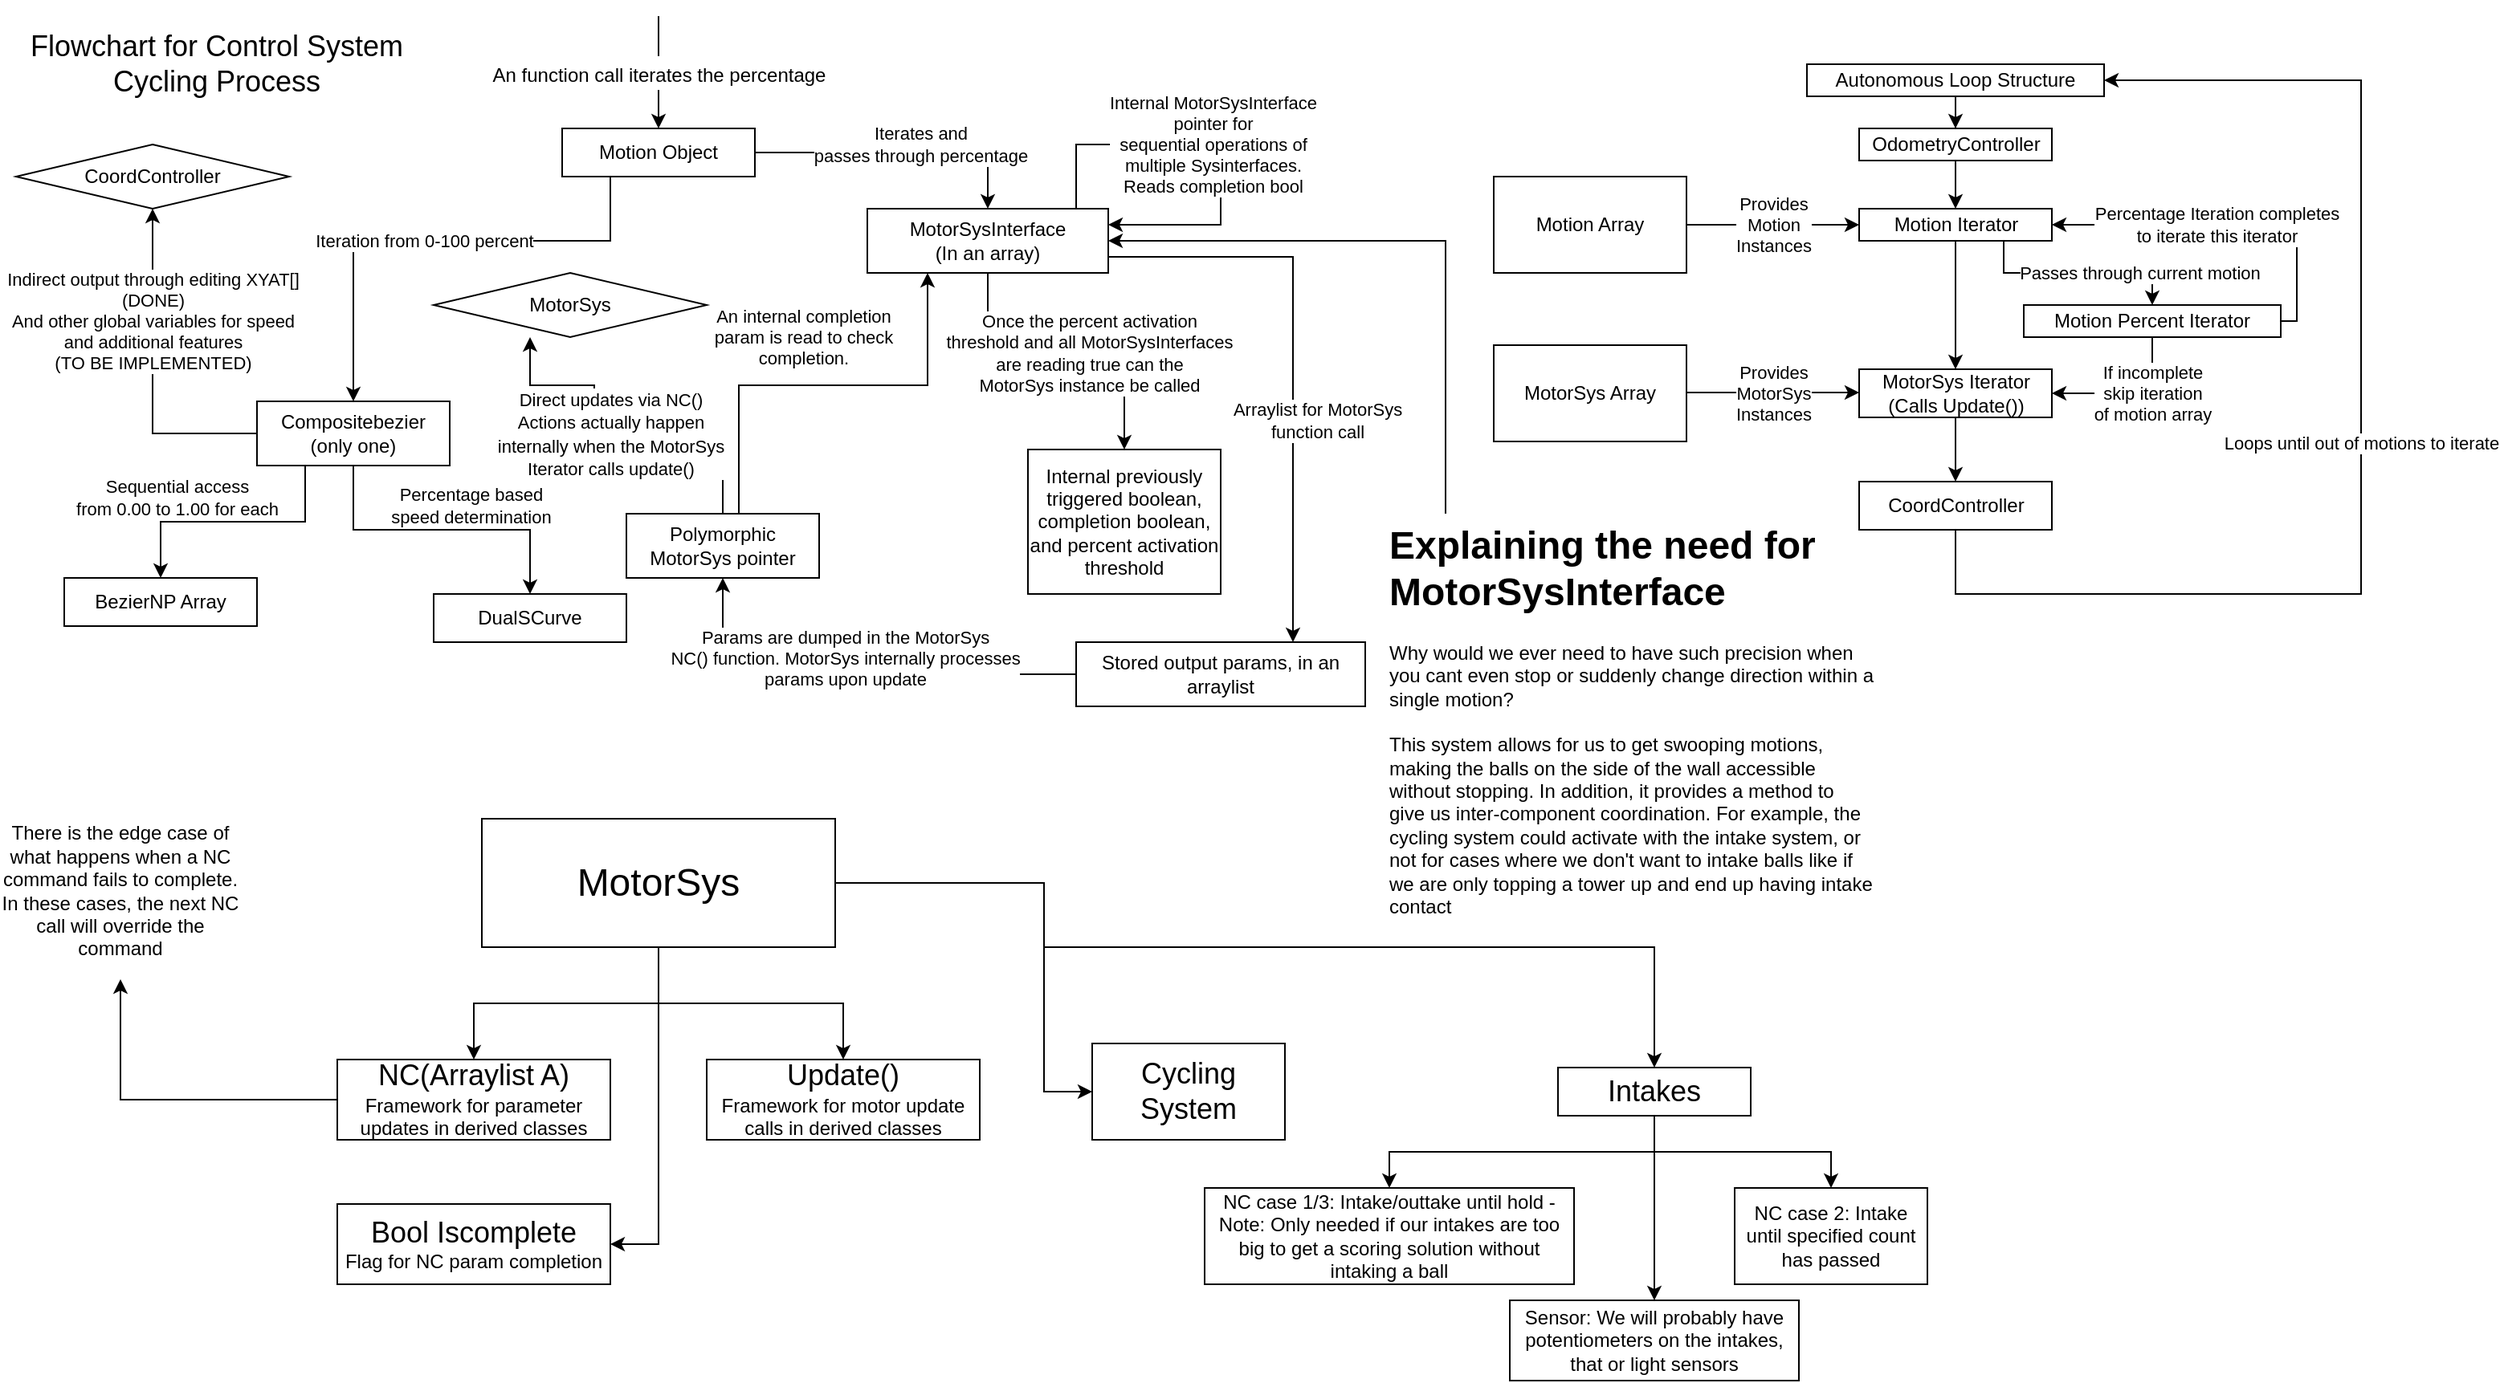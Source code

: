 <mxfile version="13.6.6" type="github">
  <diagram id="8H9E2ptjqNLhqbZR2ry7" name="Page-1">
    <mxGraphModel dx="1422" dy="791" grid="1" gridSize="10" guides="1" tooltips="1" connect="1" arrows="1" fold="1" page="1" pageScale="1" pageWidth="850" pageHeight="1100" math="0" shadow="0">
      <root>
        <mxCell id="0" />
        <mxCell id="1" parent="0" />
        <mxCell id="oS58zShL6NZHC2Msg9gu-13" value="" style="edgeStyle=orthogonalEdgeStyle;rounded=0;orthogonalLoop=1;jettySize=auto;html=1;entryX=0.5;entryY=0;entryDx=0;entryDy=0;exitX=0.5;exitY=1;exitDx=0;exitDy=0;" edge="1" parent="1" source="oS58zShL6NZHC2Msg9gu-1" target="oS58zShL6NZHC2Msg9gu-4">
          <mxGeometry relative="1" as="geometry">
            <Array as="points">
              <mxPoint x="410" y="140" />
              <mxPoint x="410" y="180" />
              <mxPoint x="250" y="180" />
            </Array>
          </mxGeometry>
        </mxCell>
        <mxCell id="oS58zShL6NZHC2Msg9gu-14" value="&lt;div&gt;Iteration from 0-100 percent&lt;/div&gt;" style="edgeLabel;html=1;align=center;verticalAlign=middle;resizable=0;points=[];" vertex="1" connectable="0" parent="oS58zShL6NZHC2Msg9gu-13">
          <mxGeometry x="-0.112" y="3" relative="1" as="geometry">
            <mxPoint x="-40" y="-3" as="offset" />
          </mxGeometry>
        </mxCell>
        <mxCell id="oS58zShL6NZHC2Msg9gu-27" style="edgeStyle=orthogonalEdgeStyle;rounded=0;orthogonalLoop=1;jettySize=auto;html=1;entryX=0.5;entryY=0;entryDx=0;entryDy=0;" edge="1" parent="1" source="oS58zShL6NZHC2Msg9gu-1" target="oS58zShL6NZHC2Msg9gu-23">
          <mxGeometry relative="1" as="geometry" />
        </mxCell>
        <mxCell id="oS58zShL6NZHC2Msg9gu-28" value="&lt;div&gt;Iterates and &lt;br&gt;passes through percentage&lt;/div&gt;" style="edgeLabel;html=1;align=center;verticalAlign=middle;resizable=0;points=[];" vertex="1" connectable="0" parent="oS58zShL6NZHC2Msg9gu-27">
          <mxGeometry x="-0.283" y="2" relative="1" as="geometry">
            <mxPoint x="38" y="-3" as="offset" />
          </mxGeometry>
        </mxCell>
        <mxCell id="oS58zShL6NZHC2Msg9gu-1" value="&lt;div&gt;Motion Object&lt;/div&gt;" style="rounded=0;whiteSpace=wrap;html=1;" vertex="1" parent="1">
          <mxGeometry x="380" y="110" width="120" height="30" as="geometry" />
        </mxCell>
        <mxCell id="oS58zShL6NZHC2Msg9gu-2" value="&lt;font style=&quot;font-size: 18px&quot;&gt;Flowchart for Control System Cycling Process&lt;br&gt;&lt;/font&gt;" style="text;html=1;strokeColor=none;fillColor=none;align=center;verticalAlign=middle;whiteSpace=wrap;rounded=0;" vertex="1" parent="1">
          <mxGeometry x="40" y="30" width="250" height="80" as="geometry" />
        </mxCell>
        <mxCell id="oS58zShL6NZHC2Msg9gu-9" value="&lt;div&gt;Sequential access&lt;br&gt;from 0.00 to 1.00 for each&lt;/div&gt;" style="edgeStyle=orthogonalEdgeStyle;rounded=0;orthogonalLoop=1;jettySize=auto;html=1;exitX=0.5;exitY=1;exitDx=0;exitDy=0;entryX=0.5;entryY=0;entryDx=0;entryDy=0;" edge="1" parent="1" source="oS58zShL6NZHC2Msg9gu-4" target="oS58zShL6NZHC2Msg9gu-10">
          <mxGeometry x="0.526" y="-15" relative="1" as="geometry">
            <mxPoint x="160" y="380" as="targetPoint" />
            <Array as="points">
              <mxPoint x="220" y="320" />
              <mxPoint x="220" y="355" />
              <mxPoint x="130" y="355" />
            </Array>
            <mxPoint as="offset" />
          </mxGeometry>
        </mxCell>
        <mxCell id="oS58zShL6NZHC2Msg9gu-21" value="Percentage based&lt;br&gt;speed determination" style="edgeStyle=orthogonalEdgeStyle;rounded=0;orthogonalLoop=1;jettySize=auto;html=1;entryX=0.5;entryY=0;entryDx=0;entryDy=0;" edge="1" parent="1" source="oS58zShL6NZHC2Msg9gu-4" target="oS58zShL6NZHC2Msg9gu-19">
          <mxGeometry x="0.188" y="15" relative="1" as="geometry">
            <mxPoint as="offset" />
          </mxGeometry>
        </mxCell>
        <mxCell id="oS58zShL6NZHC2Msg9gu-25" value="Indirect output through editing XYAT[]&lt;br&gt;(DONE)&lt;br&gt;And other global variables for speed&lt;br&gt;and additional features&lt;br&gt;(TO BE IMPLEMENTED)" style="edgeStyle=orthogonalEdgeStyle;rounded=0;orthogonalLoop=1;jettySize=auto;html=1;exitX=0;exitY=0.5;exitDx=0;exitDy=0;entryX=0.5;entryY=1;entryDx=0;entryDy=0;" edge="1" parent="1" source="oS58zShL6NZHC2Msg9gu-4" target="oS58zShL6NZHC2Msg9gu-24">
          <mxGeometry x="0.317" relative="1" as="geometry">
            <mxPoint x="115" y="220" as="targetPoint" />
            <mxPoint as="offset" />
          </mxGeometry>
        </mxCell>
        <mxCell id="oS58zShL6NZHC2Msg9gu-4" value="&lt;div&gt;Compositebezier&lt;/div&gt;&lt;div&gt;(only one)&lt;br&gt;&lt;/div&gt;" style="rounded=0;whiteSpace=wrap;html=1;" vertex="1" parent="1">
          <mxGeometry x="190" y="280" width="120" height="40" as="geometry" />
        </mxCell>
        <mxCell id="oS58zShL6NZHC2Msg9gu-10" value="BezierNP Array" style="rounded=0;whiteSpace=wrap;html=1;" vertex="1" parent="1">
          <mxGeometry x="70" y="390" width="120" height="30" as="geometry" />
        </mxCell>
        <mxCell id="oS58zShL6NZHC2Msg9gu-19" value="&lt;div&gt;DualSCurve&lt;/div&gt;" style="rounded=0;whiteSpace=wrap;html=1;" vertex="1" parent="1">
          <mxGeometry x="300" y="400" width="120" height="30" as="geometry" />
        </mxCell>
        <mxCell id="oS58zShL6NZHC2Msg9gu-35" value="&lt;div&gt;An internal completion&lt;/div&gt;&lt;div&gt;param is read to check&lt;br&gt;completion. &lt;br&gt;&lt;/div&gt;" style="edgeStyle=orthogonalEdgeStyle;rounded=0;orthogonalLoop=1;jettySize=auto;html=1;entryX=0.25;entryY=1;entryDx=0;entryDy=0;" edge="1" parent="1" source="oS58zShL6NZHC2Msg9gu-30" target="oS58zShL6NZHC2Msg9gu-23">
          <mxGeometry x="-0.402" y="-50" relative="1" as="geometry">
            <Array as="points">
              <mxPoint x="490" y="270" />
              <mxPoint x="608" y="270" />
            </Array>
            <mxPoint x="40" y="-80" as="offset" />
          </mxGeometry>
        </mxCell>
        <mxCell id="oS58zShL6NZHC2Msg9gu-37" value="&lt;div&gt;Arraylist for MotorSys&lt;/div&gt;&lt;div&gt;function call&lt;/div&gt;" style="edgeStyle=orthogonalEdgeStyle;rounded=0;orthogonalLoop=1;jettySize=auto;html=1;entryX=0.75;entryY=0;entryDx=0;entryDy=0;exitX=1;exitY=0.75;exitDx=0;exitDy=0;" edge="1" parent="1" source="oS58zShL6NZHC2Msg9gu-23" target="oS58zShL6NZHC2Msg9gu-36">
          <mxGeometry x="0.222" y="15" relative="1" as="geometry">
            <mxPoint x="740" y="280" as="targetPoint" />
            <Array as="points">
              <mxPoint x="835" y="190" />
            </Array>
            <mxPoint as="offset" />
          </mxGeometry>
        </mxCell>
        <mxCell id="oS58zShL6NZHC2Msg9gu-46" value="&lt;div&gt;Once the percent activation&lt;/div&gt;&lt;div&gt; threshold and all MotorSysInterfaces&lt;/div&gt;&lt;div&gt;are reading true can the&lt;br&gt; MotorSys instance be called&lt;br&gt;&lt;/div&gt;" style="edgeStyle=orthogonalEdgeStyle;rounded=0;orthogonalLoop=1;jettySize=auto;html=1;entryX=0.5;entryY=0;entryDx=0;entryDy=0;" edge="1" parent="1" source="oS58zShL6NZHC2Msg9gu-23" target="oS58zShL6NZHC2Msg9gu-45">
          <mxGeometry x="0.209" y="5" relative="1" as="geometry">
            <mxPoint as="offset" />
          </mxGeometry>
        </mxCell>
        <mxCell id="oS58zShL6NZHC2Msg9gu-23" value="&lt;div&gt;MotorSysInterface&lt;br&gt;&lt;/div&gt;(In an array)" style="rounded=0;whiteSpace=wrap;html=1;" vertex="1" parent="1">
          <mxGeometry x="570" y="160" width="150" height="40" as="geometry" />
        </mxCell>
        <mxCell id="oS58zShL6NZHC2Msg9gu-24" value="CoordController" style="rhombus;whiteSpace=wrap;html=1;" vertex="1" parent="1">
          <mxGeometry x="40" y="120" width="170" height="40" as="geometry" />
        </mxCell>
        <mxCell id="oS58zShL6NZHC2Msg9gu-87" value="&lt;font style=&quot;font-size: 11px&quot;&gt;Direct updates via NC()&lt;br&gt;Actions actually happen&lt;br&gt;internally when the MotorSys&lt;br&gt;Iterator calls update()&lt;br&gt;&lt;/font&gt;" style="edgeStyle=orthogonalEdgeStyle;rounded=0;orthogonalLoop=1;jettySize=auto;html=1;fontSize=12;" edge="1" parent="1" source="oS58zShL6NZHC2Msg9gu-30">
          <mxGeometry x="0.13" y="-10" relative="1" as="geometry">
            <mxPoint x="360" y="240" as="targetPoint" />
            <Array as="points">
              <mxPoint x="400" y="320" />
              <mxPoint x="400" y="270" />
              <mxPoint x="360" y="270" />
            </Array>
            <mxPoint as="offset" />
          </mxGeometry>
        </mxCell>
        <mxCell id="oS58zShL6NZHC2Msg9gu-30" value="Polymorphic MotorSys pointer" style="rounded=0;whiteSpace=wrap;html=1;" vertex="1" parent="1">
          <mxGeometry x="420" y="350" width="120" height="40" as="geometry" />
        </mxCell>
        <mxCell id="oS58zShL6NZHC2Msg9gu-49" value="&lt;div&gt;Params are dumped in the MotorSys&lt;/div&gt;&lt;div&gt;NC() function. MotorSys internally processes&lt;br&gt;params upon update&lt;br&gt;&lt;/div&gt;" style="edgeStyle=orthogonalEdgeStyle;rounded=0;orthogonalLoop=1;jettySize=auto;html=1;entryX=0.5;entryY=1;entryDx=0;entryDy=0;" edge="1" parent="1" source="oS58zShL6NZHC2Msg9gu-36" target="oS58zShL6NZHC2Msg9gu-30">
          <mxGeometry x="0.032" y="-10" relative="1" as="geometry">
            <mxPoint as="offset" />
          </mxGeometry>
        </mxCell>
        <mxCell id="oS58zShL6NZHC2Msg9gu-36" value="Stored output params, in an arraylist" style="rounded=0;whiteSpace=wrap;html=1;" vertex="1" parent="1">
          <mxGeometry x="700" y="430" width="180" height="40" as="geometry" />
        </mxCell>
        <mxCell id="oS58zShL6NZHC2Msg9gu-43" value="Internal MotorSysInterface&lt;br&gt;&lt;div&gt;pointer for &lt;br&gt;&lt;/div&gt;&lt;div&gt;sequential operations of&lt;/div&gt;&lt;div&gt;multiple Sysinterfaces.&lt;br&gt;Reads completion bool&lt;br&gt;&lt;/div&gt;" style="edgeStyle=orthogonalEdgeStyle;rounded=0;orthogonalLoop=1;jettySize=auto;html=1;" edge="1" parent="1" source="oS58zShL6NZHC2Msg9gu-23">
          <mxGeometry relative="1" as="geometry">
            <mxPoint x="720" y="170" as="targetPoint" />
            <Array as="points">
              <mxPoint x="700" y="120" />
              <mxPoint x="790" y="120" />
              <mxPoint x="790" y="170" />
              <mxPoint x="720" y="170" />
            </Array>
          </mxGeometry>
        </mxCell>
        <mxCell id="oS58zShL6NZHC2Msg9gu-45" value="Internal previously triggered boolean, completion boolean, and percent activation threshold" style="rounded=0;whiteSpace=wrap;html=1;" vertex="1" parent="1">
          <mxGeometry x="670" y="310" width="120" height="90" as="geometry" />
        </mxCell>
        <mxCell id="oS58zShL6NZHC2Msg9gu-55" style="edgeStyle=orthogonalEdgeStyle;rounded=0;orthogonalLoop=1;jettySize=auto;html=1;entryX=0.5;entryY=0;entryDx=0;entryDy=0;" edge="1" parent="1" source="oS58zShL6NZHC2Msg9gu-50" target="oS58zShL6NZHC2Msg9gu-52">
          <mxGeometry relative="1" as="geometry" />
        </mxCell>
        <mxCell id="oS58zShL6NZHC2Msg9gu-56" style="edgeStyle=orthogonalEdgeStyle;rounded=0;orthogonalLoop=1;jettySize=auto;html=1;" edge="1" parent="1" source="oS58zShL6NZHC2Msg9gu-50" target="oS58zShL6NZHC2Msg9gu-54">
          <mxGeometry relative="1" as="geometry" />
        </mxCell>
        <mxCell id="oS58zShL6NZHC2Msg9gu-78" style="edgeStyle=orthogonalEdgeStyle;rounded=0;orthogonalLoop=1;jettySize=auto;html=1;entryX=0.5;entryY=0;entryDx=0;entryDy=0;" edge="1" parent="1" source="oS58zShL6NZHC2Msg9gu-50" target="oS58zShL6NZHC2Msg9gu-79">
          <mxGeometry relative="1" as="geometry">
            <mxPoint x="720" y="650" as="targetPoint" />
            <Array as="points">
              <mxPoint x="680" y="580" />
              <mxPoint x="680" y="620" />
              <mxPoint x="1060" y="620" />
            </Array>
          </mxGeometry>
        </mxCell>
        <mxCell id="oS58zShL6NZHC2Msg9gu-82" style="edgeStyle=orthogonalEdgeStyle;rounded=0;orthogonalLoop=1;jettySize=auto;html=1;entryX=0;entryY=0.5;entryDx=0;entryDy=0;" edge="1" parent="1" source="oS58zShL6NZHC2Msg9gu-50" target="oS58zShL6NZHC2Msg9gu-81">
          <mxGeometry relative="1" as="geometry">
            <Array as="points">
              <mxPoint x="680" y="580" />
              <mxPoint x="680" y="710" />
            </Array>
          </mxGeometry>
        </mxCell>
        <mxCell id="oS58zShL6NZHC2Msg9gu-84" style="edgeStyle=orthogonalEdgeStyle;rounded=0;orthogonalLoop=1;jettySize=auto;html=1;entryX=1;entryY=0.5;entryDx=0;entryDy=0;fontSize=18;" edge="1" parent="1" source="oS58zShL6NZHC2Msg9gu-50" target="oS58zShL6NZHC2Msg9gu-83">
          <mxGeometry relative="1" as="geometry" />
        </mxCell>
        <mxCell id="oS58zShL6NZHC2Msg9gu-50" value="&lt;font style=&quot;font-size: 24px&quot;&gt;MotorSys&lt;/font&gt;" style="rounded=0;whiteSpace=wrap;html=1;" vertex="1" parent="1">
          <mxGeometry x="330" y="540" width="220" height="80" as="geometry" />
        </mxCell>
        <mxCell id="oS58zShL6NZHC2Msg9gu-89" style="edgeStyle=orthogonalEdgeStyle;rounded=0;orthogonalLoop=1;jettySize=auto;html=1;fontSize=12;" edge="1" parent="1" source="oS58zShL6NZHC2Msg9gu-52" target="oS58zShL6NZHC2Msg9gu-90">
          <mxGeometry relative="1" as="geometry">
            <mxPoint x="140" y="600" as="targetPoint" />
          </mxGeometry>
        </mxCell>
        <mxCell id="oS58zShL6NZHC2Msg9gu-52" value="&lt;div&gt;&lt;font style=&quot;font-size: 18px&quot;&gt;NC(Arraylist A)&lt;/font&gt;&lt;/div&gt;Framework for parameter updates in derived classes" style="rounded=0;whiteSpace=wrap;html=1;" vertex="1" parent="1">
          <mxGeometry x="240" y="690" width="170" height="50" as="geometry" />
        </mxCell>
        <mxCell id="oS58zShL6NZHC2Msg9gu-54" value="&lt;div&gt;&lt;font style=&quot;font-size: 18px&quot;&gt;Update()&lt;br&gt;&lt;/font&gt;&lt;/div&gt;Framework for motor update calls in derived classes" style="rounded=0;whiteSpace=wrap;html=1;" vertex="1" parent="1">
          <mxGeometry x="470" y="690" width="170" height="50" as="geometry" />
        </mxCell>
        <mxCell id="oS58zShL6NZHC2Msg9gu-66" style="edgeStyle=orthogonalEdgeStyle;rounded=0;orthogonalLoop=1;jettySize=auto;html=1;" edge="1" parent="1" source="oS58zShL6NZHC2Msg9gu-58" target="oS58zShL6NZHC2Msg9gu-70">
          <mxGeometry relative="1" as="geometry">
            <mxPoint x="1270" y="120" as="targetPoint" />
          </mxGeometry>
        </mxCell>
        <mxCell id="oS58zShL6NZHC2Msg9gu-58" value="Autonomous Loop Structure" style="rounded=0;whiteSpace=wrap;html=1;" vertex="1" parent="1">
          <mxGeometry x="1155" y="70" width="185" height="20" as="geometry" />
        </mxCell>
        <mxCell id="oS58zShL6NZHC2Msg9gu-67" value="Passes through current motion" style="edgeStyle=orthogonalEdgeStyle;rounded=0;orthogonalLoop=1;jettySize=auto;html=1;entryX=0.5;entryY=0;entryDx=0;entryDy=0;exitX=0.75;exitY=1;exitDx=0;exitDy=0;" edge="1" parent="1" source="oS58zShL6NZHC2Msg9gu-59" target="oS58zShL6NZHC2Msg9gu-63">
          <mxGeometry x="0.568" relative="1" as="geometry">
            <mxPoint as="offset" />
          </mxGeometry>
        </mxCell>
        <mxCell id="oS58zShL6NZHC2Msg9gu-69" style="edgeStyle=orthogonalEdgeStyle;rounded=0;orthogonalLoop=1;jettySize=auto;html=1;" edge="1" parent="1" source="oS58zShL6NZHC2Msg9gu-59" target="oS58zShL6NZHC2Msg9gu-64">
          <mxGeometry relative="1" as="geometry" />
        </mxCell>
        <mxCell id="oS58zShL6NZHC2Msg9gu-59" value="Motion Iterator" style="rounded=0;whiteSpace=wrap;html=1;" vertex="1" parent="1">
          <mxGeometry x="1187.5" y="160" width="120" height="20" as="geometry" />
        </mxCell>
        <mxCell id="oS58zShL6NZHC2Msg9gu-65" value="Provides &lt;br&gt;Motion&lt;br&gt;Instances" style="edgeStyle=orthogonalEdgeStyle;rounded=0;orthogonalLoop=1;jettySize=auto;html=1;entryX=0;entryY=0.5;entryDx=0;entryDy=0;" edge="1" parent="1" source="oS58zShL6NZHC2Msg9gu-61" target="oS58zShL6NZHC2Msg9gu-59">
          <mxGeometry relative="1" as="geometry" />
        </mxCell>
        <mxCell id="oS58zShL6NZHC2Msg9gu-61" value="Motion Array" style="rounded=0;whiteSpace=wrap;html=1;" vertex="1" parent="1">
          <mxGeometry x="960" y="140" width="120" height="60" as="geometry" />
        </mxCell>
        <mxCell id="oS58zShL6NZHC2Msg9gu-68" value="Percentage Iteration completes&lt;br&gt;to iterate this iterator" style="edgeStyle=orthogonalEdgeStyle;rounded=0;orthogonalLoop=1;jettySize=auto;html=1;entryX=1;entryY=0.5;entryDx=0;entryDy=0;" edge="1" parent="1" source="oS58zShL6NZHC2Msg9gu-63" target="oS58zShL6NZHC2Msg9gu-59">
          <mxGeometry x="0.079" relative="1" as="geometry">
            <Array as="points">
              <mxPoint x="1460" y="230" />
              <mxPoint x="1460" y="170" />
            </Array>
            <mxPoint as="offset" />
          </mxGeometry>
        </mxCell>
        <mxCell id="oS58zShL6NZHC2Msg9gu-75" value="If incomplete&lt;br&gt;skip iteration &lt;br&gt;of motion array" style="edgeStyle=orthogonalEdgeStyle;rounded=0;orthogonalLoop=1;jettySize=auto;html=1;entryX=1;entryY=0.5;entryDx=0;entryDy=0;" edge="1" parent="1" source="oS58zShL6NZHC2Msg9gu-63" target="oS58zShL6NZHC2Msg9gu-64">
          <mxGeometry x="-0.282" relative="1" as="geometry">
            <mxPoint as="offset" />
          </mxGeometry>
        </mxCell>
        <mxCell id="oS58zShL6NZHC2Msg9gu-63" value="Motion Percent Iterator" style="rounded=0;whiteSpace=wrap;html=1;" vertex="1" parent="1">
          <mxGeometry x="1290" y="220" width="160" height="20" as="geometry" />
        </mxCell>
        <mxCell id="oS58zShL6NZHC2Msg9gu-72" value="Loops until out of motions to iterate" style="edgeStyle=orthogonalEdgeStyle;rounded=0;orthogonalLoop=1;jettySize=auto;html=1;entryX=1;entryY=0.5;entryDx=0;entryDy=0;exitX=0.5;exitY=1;exitDx=0;exitDy=0;" edge="1" parent="1" source="oS58zShL6NZHC2Msg9gu-93" target="oS58zShL6NZHC2Msg9gu-58">
          <mxGeometry relative="1" as="geometry">
            <Array as="points">
              <mxPoint x="1248" y="400" />
              <mxPoint x="1500" y="400" />
              <mxPoint x="1500" y="80" />
            </Array>
          </mxGeometry>
        </mxCell>
        <mxCell id="oS58zShL6NZHC2Msg9gu-95" style="edgeStyle=orthogonalEdgeStyle;rounded=0;orthogonalLoop=1;jettySize=auto;html=1;entryX=0.5;entryY=0;entryDx=0;entryDy=0;fontSize=12;" edge="1" parent="1" source="oS58zShL6NZHC2Msg9gu-64" target="oS58zShL6NZHC2Msg9gu-93">
          <mxGeometry relative="1" as="geometry" />
        </mxCell>
        <mxCell id="oS58zShL6NZHC2Msg9gu-64" value="MotorSys Iterator&lt;br&gt;(Calls Update())" style="rounded=0;whiteSpace=wrap;html=1;" vertex="1" parent="1">
          <mxGeometry x="1187.5" y="260" width="120" height="30" as="geometry" />
        </mxCell>
        <mxCell id="oS58zShL6NZHC2Msg9gu-71" style="edgeStyle=orthogonalEdgeStyle;rounded=0;orthogonalLoop=1;jettySize=auto;html=1;" edge="1" parent="1" source="oS58zShL6NZHC2Msg9gu-70" target="oS58zShL6NZHC2Msg9gu-59">
          <mxGeometry relative="1" as="geometry" />
        </mxCell>
        <mxCell id="oS58zShL6NZHC2Msg9gu-70" value="OdometryController" style="rounded=0;whiteSpace=wrap;html=1;" vertex="1" parent="1">
          <mxGeometry x="1187.5" y="110" width="120" height="20" as="geometry" />
        </mxCell>
        <mxCell id="oS58zShL6NZHC2Msg9gu-76" value="MotorSys Array" style="rounded=0;whiteSpace=wrap;html=1;" vertex="1" parent="1">
          <mxGeometry x="960" y="245" width="120" height="60" as="geometry" />
        </mxCell>
        <mxCell id="oS58zShL6NZHC2Msg9gu-77" value="Provides &lt;br&gt;MotorSys&lt;br&gt;Instances" style="edgeStyle=orthogonalEdgeStyle;rounded=0;orthogonalLoop=1;jettySize=auto;html=1;entryX=0;entryY=0.5;entryDx=0;entryDy=0;" edge="1" parent="1">
          <mxGeometry relative="1" as="geometry">
            <mxPoint x="1080" y="274.5" as="sourcePoint" />
            <mxPoint x="1187.5" y="274.5" as="targetPoint" />
          </mxGeometry>
        </mxCell>
        <mxCell id="oS58zShL6NZHC2Msg9gu-100" style="edgeStyle=orthogonalEdgeStyle;rounded=0;orthogonalLoop=1;jettySize=auto;html=1;fontSize=12;" edge="1" parent="1" source="oS58zShL6NZHC2Msg9gu-79" target="oS58zShL6NZHC2Msg9gu-97">
          <mxGeometry relative="1" as="geometry" />
        </mxCell>
        <mxCell id="oS58zShL6NZHC2Msg9gu-101" style="edgeStyle=orthogonalEdgeStyle;rounded=0;orthogonalLoop=1;jettySize=auto;html=1;fontSize=12;" edge="1" parent="1" source="oS58zShL6NZHC2Msg9gu-79" target="oS58zShL6NZHC2Msg9gu-98">
          <mxGeometry relative="1" as="geometry" />
        </mxCell>
        <mxCell id="oS58zShL6NZHC2Msg9gu-102" style="edgeStyle=orthogonalEdgeStyle;rounded=0;orthogonalLoop=1;jettySize=auto;html=1;entryX=0.5;entryY=0;entryDx=0;entryDy=0;fontSize=12;" edge="1" parent="1" source="oS58zShL6NZHC2Msg9gu-79" target="oS58zShL6NZHC2Msg9gu-99">
          <mxGeometry relative="1" as="geometry" />
        </mxCell>
        <mxCell id="oS58zShL6NZHC2Msg9gu-79" value="&lt;font style=&quot;font-size: 18px&quot;&gt;Intakes&lt;/font&gt;" style="rounded=0;whiteSpace=wrap;html=1;" vertex="1" parent="1">
          <mxGeometry x="1000" y="695" width="120" height="30" as="geometry" />
        </mxCell>
        <mxCell id="oS58zShL6NZHC2Msg9gu-81" value="Cycling System" style="rounded=0;whiteSpace=wrap;html=1;fontSize=18;" vertex="1" parent="1">
          <mxGeometry x="710" y="680" width="120" height="60" as="geometry" />
        </mxCell>
        <mxCell id="oS58zShL6NZHC2Msg9gu-83" value="&lt;div&gt;&lt;font style=&quot;font-size: 18px&quot;&gt;Bool Iscomplete&lt;br&gt;&lt;/font&gt;&lt;/div&gt;&lt;div&gt;&lt;font style=&quot;font-size: 12px&quot;&gt;Flag for NC param completion&lt;br&gt;&lt;/font&gt;&lt;/div&gt;" style="rounded=0;whiteSpace=wrap;html=1;" vertex="1" parent="1">
          <mxGeometry x="240" y="780" width="170" height="50" as="geometry" />
        </mxCell>
        <mxCell id="oS58zShL6NZHC2Msg9gu-85" value="&lt;font style=&quot;font-size: 12px&quot;&gt;An function call iterates the percentage&lt;/font&gt;" style="endArrow=classic;html=1;fontSize=18;entryX=0.5;entryY=0;entryDx=0;entryDy=0;" edge="1" parent="1" target="oS58zShL6NZHC2Msg9gu-1">
          <mxGeometry width="50" height="50" relative="1" as="geometry">
            <mxPoint x="440" y="40" as="sourcePoint" />
            <mxPoint x="465" y="10" as="targetPoint" />
          </mxGeometry>
        </mxCell>
        <mxCell id="oS58zShL6NZHC2Msg9gu-86" value="MotorSys" style="rhombus;whiteSpace=wrap;html=1;" vertex="1" parent="1">
          <mxGeometry x="300" y="200" width="170" height="40" as="geometry" />
        </mxCell>
        <mxCell id="oS58zShL6NZHC2Msg9gu-90" value="There is the edge case of what happens when a NC command fails to complete. In these cases, the next NC call will override the command" style="text;html=1;strokeColor=none;fillColor=none;align=center;verticalAlign=middle;whiteSpace=wrap;rounded=0;" vertex="1" parent="1">
          <mxGeometry x="30" y="530" width="150" height="110" as="geometry" />
        </mxCell>
        <mxCell id="oS58zShL6NZHC2Msg9gu-96" style="edgeStyle=orthogonalEdgeStyle;rounded=0;orthogonalLoop=1;jettySize=auto;html=1;entryX=1;entryY=0.5;entryDx=0;entryDy=0;fontSize=12;" edge="1" parent="1" source="oS58zShL6NZHC2Msg9gu-92" target="oS58zShL6NZHC2Msg9gu-23">
          <mxGeometry relative="1" as="geometry">
            <Array as="points">
              <mxPoint x="930" y="180" />
            </Array>
          </mxGeometry>
        </mxCell>
        <mxCell id="oS58zShL6NZHC2Msg9gu-92" value="&lt;h1&gt;Explaining the need for MotorSysInterface&lt;br&gt;&lt;/h1&gt;&lt;p&gt;Why would we ever need to have such precision when you cant even stop or suddenly change direction within a single motion?&lt;br&gt;&lt;br&gt;This system allows for us to get swooping motions, making the balls on the side of the wall accessible without stopping. In addition, it provides a method to give us inter-component coordination. For example, the cycling system could activate with the intake system, or not for cases where we don&#39;t want to intake balls like if we are only topping a tower up and end up having intake contact&lt;br&gt;&lt;/p&gt;" style="text;html=1;strokeColor=none;fillColor=none;spacing=5;spacingTop=-20;whiteSpace=wrap;overflow=hidden;rounded=0;fontSize=12;" vertex="1" parent="1">
          <mxGeometry x="890" y="350" width="310" height="260" as="geometry" />
        </mxCell>
        <mxCell id="oS58zShL6NZHC2Msg9gu-93" value="CoordController " style="rounded=0;whiteSpace=wrap;html=1;fontSize=12;" vertex="1" parent="1">
          <mxGeometry x="1187.5" y="330" width="120" height="30" as="geometry" />
        </mxCell>
        <mxCell id="oS58zShL6NZHC2Msg9gu-97" value="NC case 1/3: Intake/outtake until hold - Note: Only needed if our intakes are too big to get a scoring solution without intaking a ball" style="rounded=0;whiteSpace=wrap;html=1;fontSize=12;" vertex="1" parent="1">
          <mxGeometry x="780" y="770" width="230" height="60" as="geometry" />
        </mxCell>
        <mxCell id="oS58zShL6NZHC2Msg9gu-98" value="NC case 2: Intake until specified count has passed" style="rounded=0;whiteSpace=wrap;html=1;fontSize=12;" vertex="1" parent="1">
          <mxGeometry x="1110" y="770" width="120" height="60" as="geometry" />
        </mxCell>
        <mxCell id="oS58zShL6NZHC2Msg9gu-99" value="Sensor: We will probably have potentiometers on the intakes, that or light sensors" style="rounded=0;whiteSpace=wrap;html=1;fontSize=12;" vertex="1" parent="1">
          <mxGeometry x="970" y="840" width="180" height="50" as="geometry" />
        </mxCell>
      </root>
    </mxGraphModel>
  </diagram>
</mxfile>
